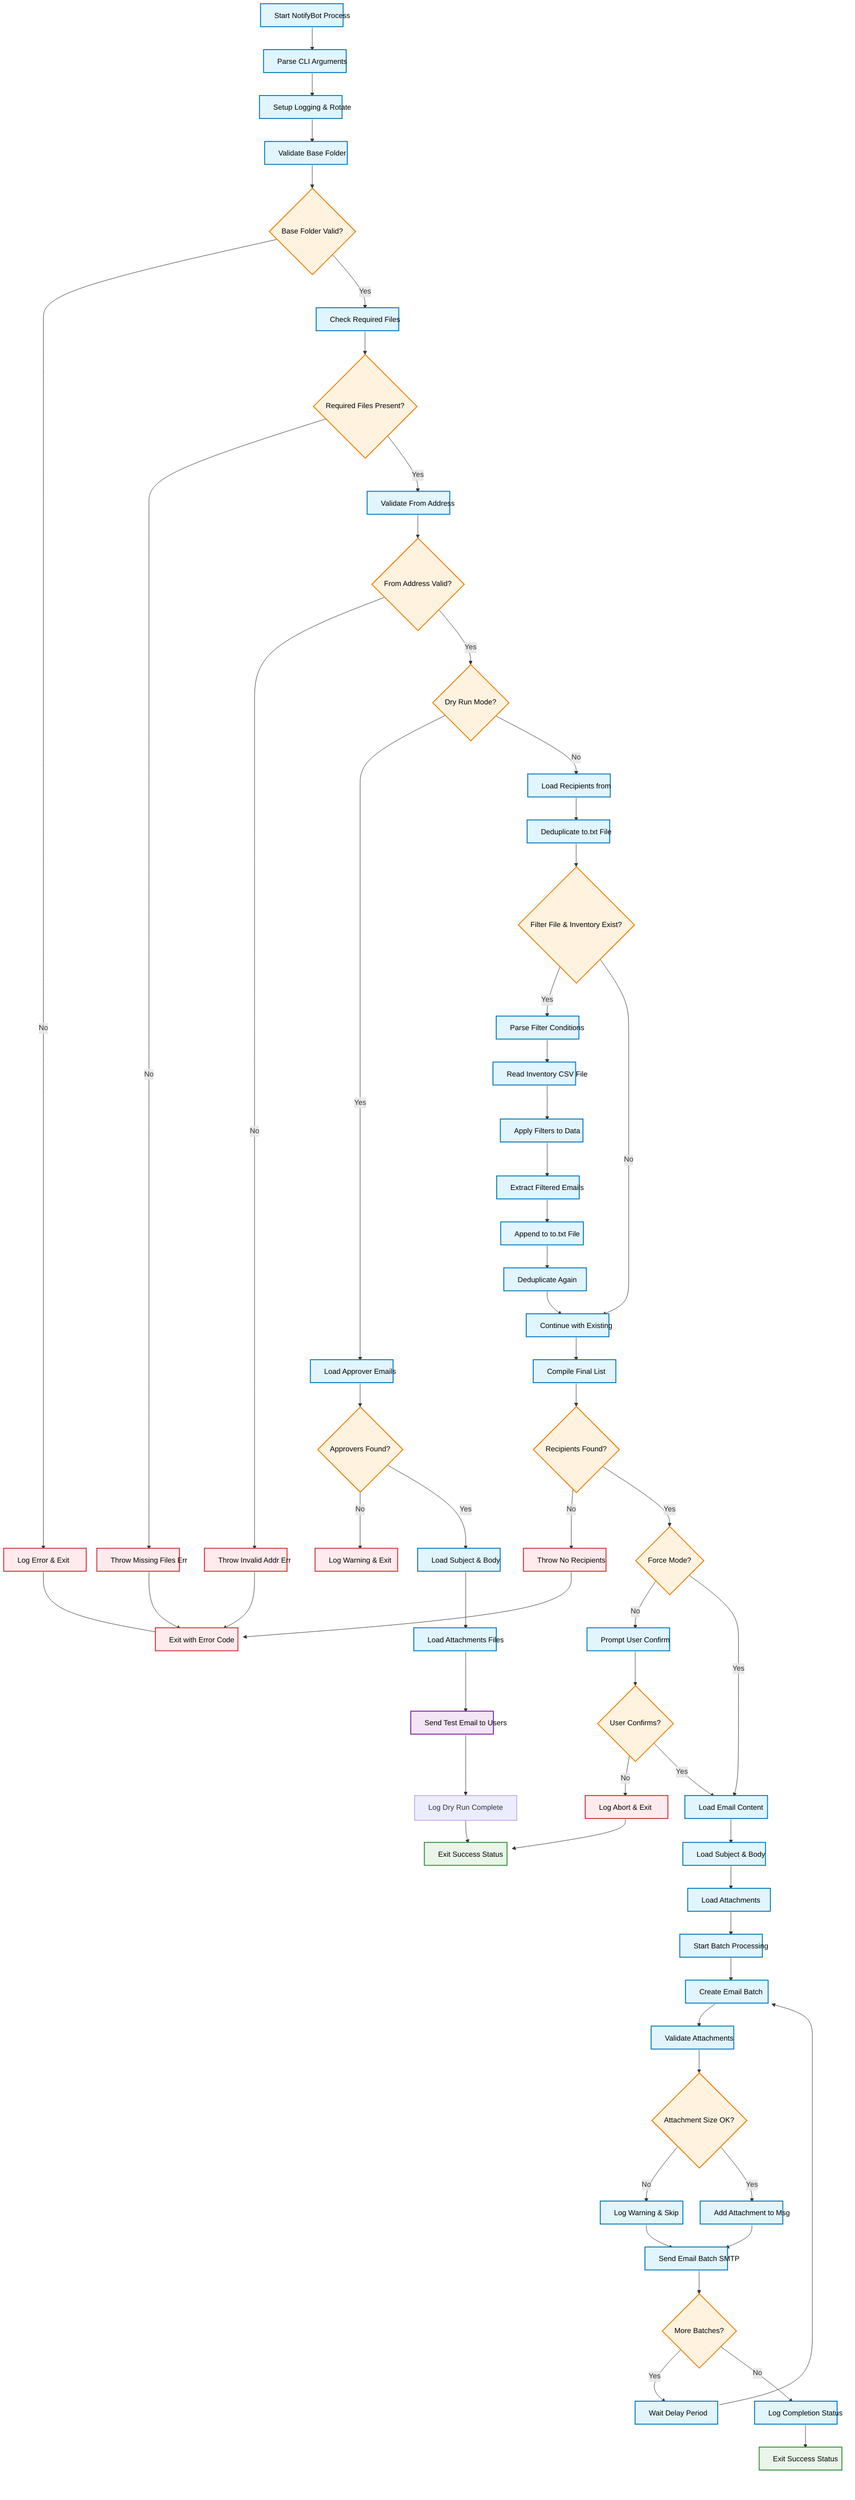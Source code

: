 flowchart TD
    A["Start NotifyBot Process"] --> B["Parse CLI Arguments"]
    B --> C["Setup Logging & Rotate"]
    C --> D["Validate Base Folder"]
    D --> E{"Base Folder Valid?"}
    E -->|No| F["Log Error & Exit"]
    E -->|Yes| G["Check Required Files"]
    G --> H{"Required Files Present?"}
    H -->|No| I["Throw Missing Files Err"]
    H -->|Yes| J["Validate From Address"]
    J --> K{"From Address Valid?"}
    K -->|No| L["Throw Invalid Addr Err"]
    K -->|Yes| M{"Dry Run Mode?"}
    
    M -->|Yes| N["Load Approver Emails"]
    N --> O{"Approvers Found?"}
    O -->|No| P["Log Warning & Exit"]
    O -->|Yes| Q["Load Subject & Body"]
    Q --> R["Load Attachments Files"]
    R --> S["Send Test Email to Users"]
    S --> T["Log Dry Run Complete"]
    T --> U["Exit Success Status"]
    
    M -->|No| V["Load Recipients from"]
    V --> W["Deduplicate to.txt File"]
    W --> X{"Filter File & Inventory Exist?"}
    X -->|Yes| Y["Parse Filter Conditions"]
    Y --> Z["Read Inventory CSV File"]
    Z --> AA["Apply Filters to Data"]
    AA --> BB["Extract Filtered Emails"]
    BB --> CC["Append to to.txt File"]
    CC --> DD["Deduplicate Again"]
    X -->|No| EE["Continue with Existing"]
    DD --> EE
    
    EE --> FF["Compile Final List"]
    FF --> GG{"Recipients Found?"}
    GG -->|No| HH["Throw No Recipients"]
    GG -->|Yes| II{"Force Mode?"}
    II -->|No| JJ["Prompt User Confirm"]
    JJ --> KK{"User Confirms?"}
    KK -->|No| LL["Log Abort & Exit"]
    KK -->|Yes| MM["Load Email Content"]
    II -->|Yes| MM
    
    MM --> NN["Load Subject & Body"]
    NN --> OO["Load Attachments"]
    OO --> PP["Start Batch Processing"]
    PP --> QQ["Create Email Batch"]
    QQ --> RR["Validate Attachments"]
    RR --> SS{"Attachment Size OK?"}
    SS -->|No| TT["Log Warning & Skip"]
    SS -->|Yes| UU["Add Attachment to Msg"]
    TT --> VV
    UU --> VV["Send Email Batch SMTP"]
    VV --> WW{"More Batches?"}
    WW -->|Yes| XX["Wait Delay Period"]
    XX --> QQ
    WW -->|No| YY["Log Completion Status"]
    YY --> ZZ["Exit Success Status"]
    
    F --> AAA["Exit with Error Code"]
    I --> AAA
    L --> AAA
    HH --> AAA
    LL --> U
    
    %% Define uniform sizes for different node types
    classDef processBox fill:#e1f5fe,stroke:#0277bd,stroke-width:2px,color:#000,width:180px,height:50px
    classDef decisionBox fill:#fff3e0,stroke:#f57c00,stroke-width:2px,color:#000,width:160px,height:50px
    classDef specialBox fill:#f3e5f5,stroke:#7b1fa2,stroke-width:2px,color:#000,width:180px,height:50px
    classDef successBox fill:#e8f5e8,stroke:#388e3c,stroke-width:2px,color:#000,width:180px,height:50px
    classDef errorBox fill:#ffebee,stroke:#d32f2f,stroke-width:2px,color:#000,width:180px,height:50px
    
    %% Apply styles to nodes
    class A,B,C,D,G,J,N,Q,R,V,W,Y,Z,AA,BB,CC,DD,EE,FF,JJ,MM,NN,OO,PP,QQ,RR,TT,UU,VV,XX,YY processBox
    class E,H,K,M,O,X,GG,II,KK,SS,WW decisionBox
    class S specialBox
    class U,ZZ successBox
    class F,I,L,P,HH,LL,AAA errorBox